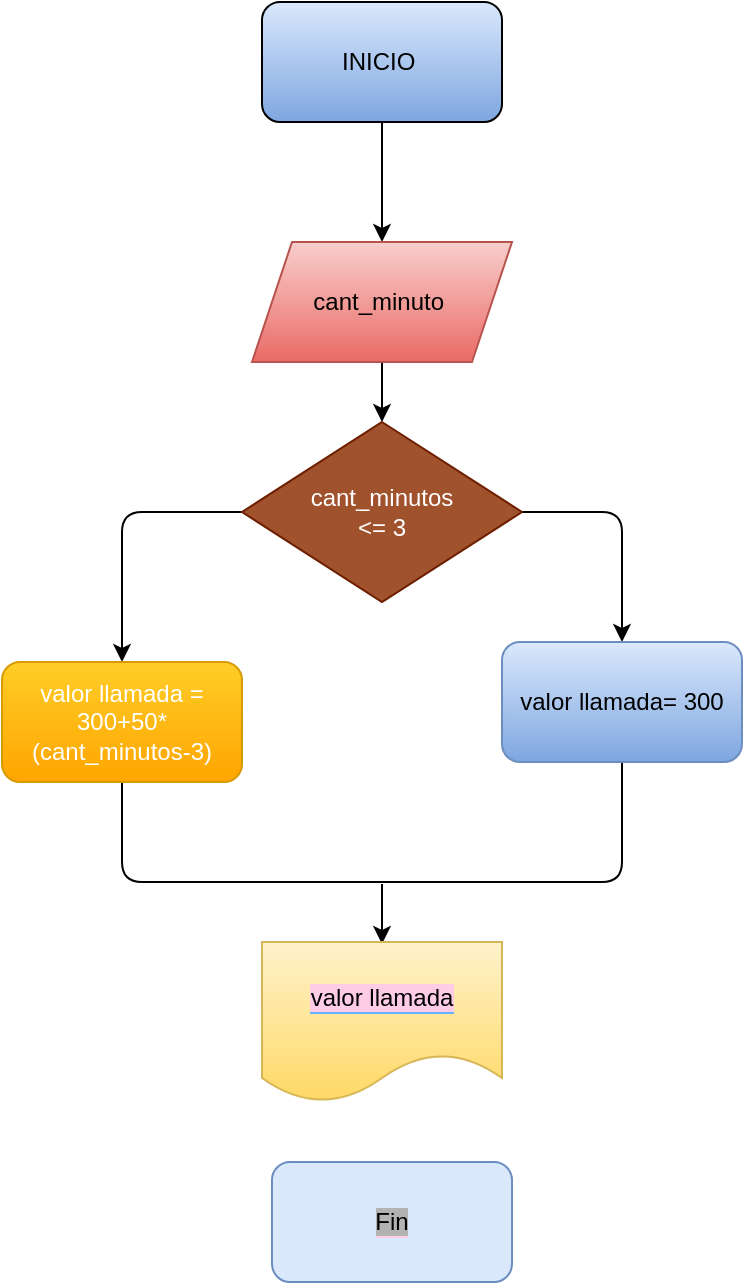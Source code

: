 <mxfile>
    <diagram id="2Ntl64H5PnmRPiCz4E_H" name="Página-1">
        <mxGraphModel dx="576" dy="461" grid="1" gridSize="10" guides="1" tooltips="1" connect="1" arrows="1" fold="1" page="1" pageScale="1" pageWidth="827" pageHeight="1169" math="0" shadow="0">
            <root>
                <mxCell id="0"/>
                <mxCell id="1" parent="0"/>
                <mxCell id="3" style="edgeStyle=none;html=1;fontColor=#000000;" edge="1" parent="1" source="2" target="4">
                    <mxGeometry relative="1" as="geometry">
                        <mxPoint x="290" y="190" as="targetPoint"/>
                        <Array as="points"/>
                    </mxGeometry>
                </mxCell>
                <mxCell id="2" value="&lt;font color=&quot;#000000&quot;&gt;INICIO&amp;nbsp;&lt;/font&gt;" style="rounded=1;whiteSpace=wrap;html=1;fillColor=#dae8fc;gradientColor=#7ea6e0;strokeColor=#000000;" vertex="1" parent="1">
                    <mxGeometry x="240" y="60" width="120" height="60" as="geometry"/>
                </mxCell>
                <mxCell id="6" style="edgeStyle=none;html=1;fontColor=#000000;" edge="1" parent="1" source="4" target="5">
                    <mxGeometry relative="1" as="geometry"/>
                </mxCell>
                <mxCell id="4" value="&lt;font color=&quot;#000000&quot;&gt;cant_minuto&amp;nbsp;&lt;/font&gt;" style="shape=parallelogram;perimeter=parallelogramPerimeter;whiteSpace=wrap;html=1;fixedSize=1;strokeColor=#b85450;fillColor=#f8cecc;gradientColor=#ea6b66;" vertex="1" parent="1">
                    <mxGeometry x="235" y="180" width="130" height="60" as="geometry"/>
                </mxCell>
                <mxCell id="7" style="edgeStyle=none;html=1;fontColor=#000000;" edge="1" parent="1" source="5">
                    <mxGeometry relative="1" as="geometry">
                        <mxPoint x="420" y="380" as="targetPoint"/>
                        <Array as="points">
                            <mxPoint x="420" y="315"/>
                        </Array>
                    </mxGeometry>
                </mxCell>
                <mxCell id="8" style="edgeStyle=none;html=1;fontColor=#000000;" edge="1" parent="1" source="5" target="9">
                    <mxGeometry relative="1" as="geometry">
                        <mxPoint x="170" y="380" as="targetPoint"/>
                        <Array as="points">
                            <mxPoint x="170" y="315"/>
                            <mxPoint x="170" y="370"/>
                        </Array>
                    </mxGeometry>
                </mxCell>
                <mxCell id="5" value="cant_minutos&lt;br&gt;&amp;lt;= 3" style="rhombus;whiteSpace=wrap;html=1;strokeColor=#6D1F00;fillColor=#a0522d;fontColor=#ffffff;" vertex="1" parent="1">
                    <mxGeometry x="230" y="270" width="140" height="90" as="geometry"/>
                </mxCell>
                <mxCell id="13" style="edgeStyle=none;html=1;fontColor=#000000;endArrow=none;endFill=0;" edge="1" parent="1" source="9">
                    <mxGeometry relative="1" as="geometry">
                        <mxPoint x="300" y="500" as="targetPoint"/>
                        <Array as="points">
                            <mxPoint x="170" y="500"/>
                        </Array>
                    </mxGeometry>
                </mxCell>
                <mxCell id="9" value="&lt;font color=&quot;#ffffff&quot;&gt;valor llamada =&lt;br&gt;300+50*&lt;br&gt;(cant_minutos-3)&lt;/font&gt;" style="rounded=1;whiteSpace=wrap;html=1;strokeColor=#d79b00;fillColor=#ffcd28;gradientColor=#ffa500;" vertex="1" parent="1">
                    <mxGeometry x="110" y="390" width="120" height="60" as="geometry"/>
                </mxCell>
                <mxCell id="14" style="edgeStyle=none;html=1;fontColor=#000000;endArrow=none;endFill=0;" edge="1" parent="1" source="10">
                    <mxGeometry relative="1" as="geometry">
                        <mxPoint x="290" y="500" as="targetPoint"/>
                        <Array as="points">
                            <mxPoint x="420" y="500"/>
                        </Array>
                    </mxGeometry>
                </mxCell>
                <mxCell id="10" value="&lt;font color=&quot;#000000&quot;&gt;valor llamada= 300&lt;/font&gt;" style="rounded=1;whiteSpace=wrap;html=1;strokeColor=#6c8ebf;fillColor=#dae8fc;gradientColor=#7ea6e0;" vertex="1" parent="1">
                    <mxGeometry x="360" y="380" width="120" height="60" as="geometry"/>
                </mxCell>
                <mxCell id="15" style="edgeStyle=none;html=1;fontColor=#000000;entryX=0.5;entryY=0;entryDx=0;entryDy=0;" edge="1" parent="1">
                    <mxGeometry relative="1" as="geometry">
                        <mxPoint x="300" y="531" as="targetPoint"/>
                        <mxPoint x="300" y="501" as="sourcePoint"/>
                    </mxGeometry>
                </mxCell>
                <mxCell id="12" value="&lt;font style=&quot;background-color: rgb(255, 204, 230);&quot; color=&quot;#000000&quot;&gt;valor llamada&lt;/font&gt;" style="shape=document;whiteSpace=wrap;html=1;boundedLbl=1;labelBackgroundColor=#66B2FF;strokeColor=#d6b656;fillColor=#fff2cc;gradientColor=#ffd966;" vertex="1" parent="1">
                    <mxGeometry x="240" y="530" width="120" height="80" as="geometry"/>
                </mxCell>
                <mxCell id="18" value="&lt;font color=&quot;#000000&quot; style=&quot;background-color: rgb(179, 179, 179);&quot;&gt;Fin&lt;/font&gt;" style="rounded=1;whiteSpace=wrap;html=1;labelBackgroundColor=#FFCCE6;strokeColor=#6c8ebf;fillColor=#dae8fc;" vertex="1" parent="1">
                    <mxGeometry x="245" y="640" width="120" height="60" as="geometry"/>
                </mxCell>
            </root>
        </mxGraphModel>
    </diagram>
</mxfile>